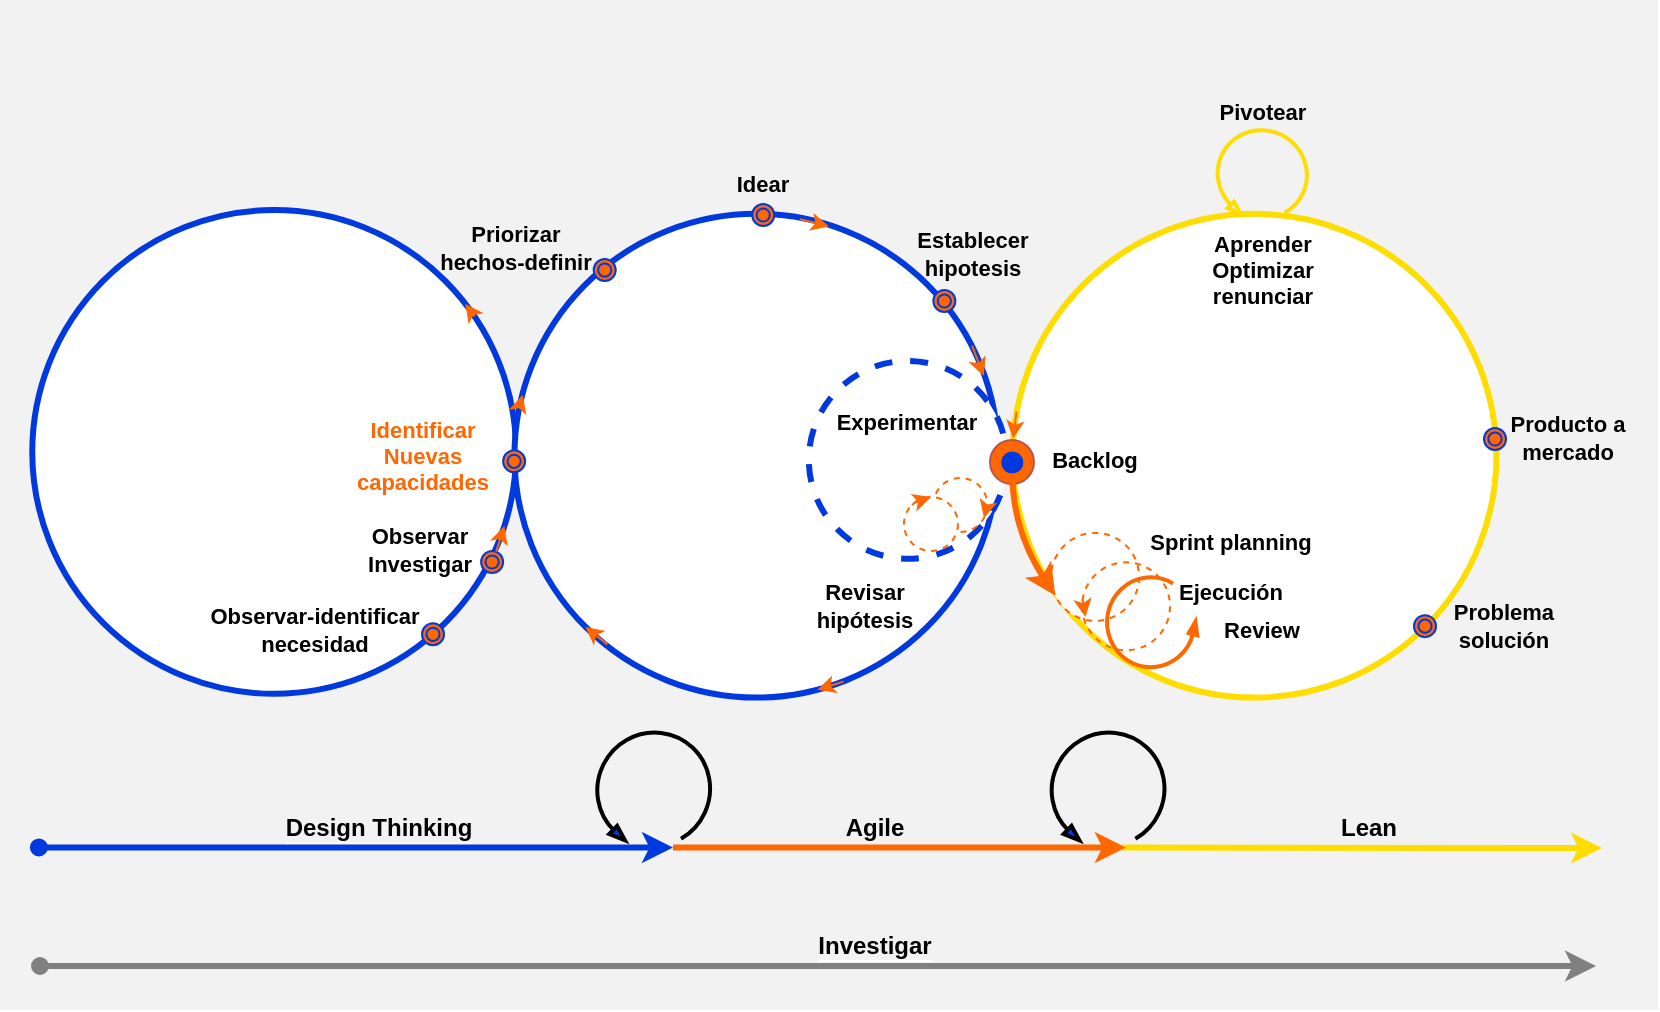 <mxfile version="20.6.0" type="github">
  <diagram id="FYH1bXy_glhNCS2Nh4BO" name="Estrategia nuevas capacidades">
    <mxGraphModel dx="3039" dy="989" grid="1" gridSize="10" guides="1" tooltips="1" connect="1" arrows="1" fold="1" page="1" pageScale="1" pageWidth="850" pageHeight="1100" math="0" shadow="0">
      <root>
        <mxCell id="0" />
        <mxCell id="1" parent="0" />
        <mxCell id="J7etCu1io9OXEMNCoHWa-114" value="" style="rounded=0;whiteSpace=wrap;html=1;labelBackgroundColor=none;fontFamily=Helvetica;fontSize=11;strokeColor=none;strokeWidth=2;fillColor=#f2f2f2;" parent="1" vertex="1">
          <mxGeometry x="-841" y="11" width="829" height="505" as="geometry" />
        </mxCell>
        <mxCell id="J7etCu1io9OXEMNCoHWa-94" value="" style="ellipse;whiteSpace=wrap;html=1;aspect=fixed;strokeColor=#003ADE;strokeWidth=3;" parent="1" vertex="1">
          <mxGeometry x="-824.87" y="116.001" width="241.902" height="241.902" as="geometry" />
        </mxCell>
        <mxCell id="J7etCu1io9OXEMNCoHWa-3" value="" style="ellipse;whiteSpace=wrap;html=1;aspect=fixed;strokeColor=#003ADE;strokeWidth=3;" parent="1" vertex="1">
          <mxGeometry x="-583.777" y="117.895" width="241.902" height="241.902" as="geometry" />
        </mxCell>
        <mxCell id="J7etCu1io9OXEMNCoHWa-2" value="" style="ellipse;whiteSpace=wrap;html=1;aspect=fixed;strokeColor=#ffdd00;strokeWidth=3;" parent="1" vertex="1">
          <mxGeometry x="-334.686" y="117.895" width="241.902" height="241.902" as="geometry" />
        </mxCell>
        <mxCell id="J7etCu1io9OXEMNCoHWa-9" value="" style="ellipse;whiteSpace=wrap;html=1;aspect=fixed;dashed=1;strokeColor=#003ADE;strokeWidth=3;" parent="1" vertex="1">
          <mxGeometry x="-436.587" y="191.447" width="98.96" height="98.96" as="geometry" />
        </mxCell>
        <mxCell id="J7etCu1io9OXEMNCoHWa-14" value="" style="ellipse;whiteSpace=wrap;html=1;aspect=fixed;fillColor=#ff6701;strokeColor=#b85450;" parent="1" vertex="1">
          <mxGeometry x="-346.008" y="231.053" width="21.991" height="21.991" as="geometry" />
        </mxCell>
        <mxCell id="J7etCu1io9OXEMNCoHWa-20" value="" style="ellipse;whiteSpace=wrap;html=1;aspect=fixed;dashed=1;strokeColor=#FF6701;" parent="1" vertex="1">
          <mxGeometry x="-315.438" y="277.447" width="43.982" height="43.982" as="geometry" />
        </mxCell>
        <mxCell id="J7etCu1io9OXEMNCoHWa-16" value="" style="ellipse;whiteSpace=wrap;html=1;aspect=fixed;dashed=1;fillColor=none;strokeColor=#FF6701;fontColor=#000000;" parent="1" vertex="1">
          <mxGeometry x="-299.983" y="292.158" width="43.982" height="43.982" as="geometry" />
        </mxCell>
        <mxCell id="J7etCu1io9OXEMNCoHWa-26" value="" style="verticalLabelPosition=bottom;html=1;verticalAlign=top;strokeWidth=2;shape=mxgraph.lean_mapping.physical_pull;pointerEvents=1;fontFamily=Helvetica;fontSize=12;fontColor=#000000;align=center;strokeColor=#FF6701;fillColor=#fa6800;" parent="1" vertex="1">
          <mxGeometry x="-287.661" y="299.474" width="45.289" height="45.263" as="geometry" />
        </mxCell>
        <mxCell id="J7etCu1io9OXEMNCoHWa-27" value="" style="ellipse;whiteSpace=wrap;html=1;aspect=fixed;fillColor=#003ADE;strokeColor=none;" parent="1" vertex="1">
          <mxGeometry x="-340.347" y="236.711" width="10.996" height="10.996" as="geometry" />
        </mxCell>
        <mxCell id="J7etCu1io9OXEMNCoHWa-32" value="" style="curved=1;endArrow=classic;html=1;rounded=0;exitX=0.5;exitY=1;exitDx=0;exitDy=0;entryX=0.047;entryY=0.711;entryDx=0;entryDy=0;entryPerimeter=0;strokeColor=#FF6701;fillColor=#fa6800;strokeWidth=3;" parent="1" source="J7etCu1io9OXEMNCoHWa-27" target="J7etCu1io9OXEMNCoHWa-20" edge="1">
          <mxGeometry width="50" height="50" relative="1" as="geometry">
            <mxPoint x="-346.008" y="366.842" as="sourcePoint" />
            <mxPoint x="-289.397" y="310.263" as="targetPoint" />
            <Array as="points">
              <mxPoint x="-334.686" y="276.316" />
            </Array>
          </mxGeometry>
        </mxCell>
        <mxCell id="J7etCu1io9OXEMNCoHWa-42" value="" style="endArrow=classic;html=1;rounded=0;strokeColor=#FF6701;entryX=0.525;entryY=-0.034;entryDx=0;entryDy=0;exitX=0.008;exitY=0.409;exitDx=0;exitDy=0;exitPerimeter=0;entryPerimeter=0;" parent="1" source="J7etCu1io9OXEMNCoHWa-2" target="J7etCu1io9OXEMNCoHWa-14" edge="1">
          <mxGeometry width="50" height="50" relative="1" as="geometry">
            <mxPoint x="-300.719" y="117.895" as="sourcePoint" />
            <mxPoint x="-244.107" y="61.316" as="targetPoint" />
          </mxGeometry>
        </mxCell>
        <mxCell id="J7etCu1io9OXEMNCoHWa-43" value="" style="endArrow=classic;html=1;rounded=0;strokeColor=#FF6701;entryX=0.038;entryY=0.621;entryDx=0;entryDy=0;exitX=0.008;exitY=0.409;exitDx=0;exitDy=0;exitPerimeter=0;entryPerimeter=0;" parent="1" target="J7etCu1io9OXEMNCoHWa-16" edge="1">
          <mxGeometry width="50" height="50" relative="1" as="geometry">
            <mxPoint x="-299.689" y="310.637" as="sourcePoint" />
            <mxPoint x="-296.412" y="319.779" as="targetPoint" />
          </mxGeometry>
        </mxCell>
        <mxCell id="J7etCu1io9OXEMNCoHWa-46" value="" style="verticalLabelPosition=bottom;html=1;verticalAlign=top;strokeWidth=2;shape=mxgraph.lean_mapping.physical_pull;pointerEvents=1;fontFamily=Helvetica;fontSize=12;fontColor=default;align=center;strokeColor=#FFDD00;fillColor=none;rotation=120;" parent="1" vertex="1">
          <mxGeometry x="-232.785" y="76.026" width="45.289" height="45.263" as="geometry" />
        </mxCell>
        <mxCell id="J7etCu1io9OXEMNCoHWa-53" value="" style="ellipse;shape=doubleEllipse;whiteSpace=wrap;html=1;aspect=fixed;strokeColor=#003ADE;fillColor=#FF6701;" parent="1" vertex="1">
          <mxGeometry x="-589.438" y="236.145" width="10.996" height="10.996" as="geometry" />
        </mxCell>
        <mxCell id="J7etCu1io9OXEMNCoHWa-54" value="" style="ellipse;shape=doubleEllipse;whiteSpace=wrap;html=1;aspect=fixed;strokeColor=#003ADE;fillColor=#FF6701;" parent="1" vertex="1">
          <mxGeometry x="-544.149" y="140.526" width="10.996" height="10.996" as="geometry" />
        </mxCell>
        <mxCell id="J7etCu1io9OXEMNCoHWa-55" value="" style="ellipse;shape=doubleEllipse;whiteSpace=wrap;html=1;aspect=fixed;strokeColor=#003ADE;fillColor=#FF6701;" parent="1" vertex="1">
          <mxGeometry x="-464.893" y="113.004" width="10.996" height="10.996" as="geometry" />
        </mxCell>
        <mxCell id="J7etCu1io9OXEMNCoHWa-56" value="" style="ellipse;shape=doubleEllipse;whiteSpace=wrap;html=1;aspect=fixed;strokeColor=#003ADE;fillColor=#FF6701;" parent="1" vertex="1">
          <mxGeometry x="-374.313" y="156.002" width="10.996" height="10.996" as="geometry" />
        </mxCell>
        <mxCell id="J7etCu1io9OXEMNCoHWa-63" value="Idear" style="text;html=1;strokeColor=none;fillColor=none;align=center;verticalAlign=middle;whiteSpace=wrap;rounded=0;fontSize=11;fontStyle=1;fontFamily=Helvetica;" parent="1" vertex="1">
          <mxGeometry x="-504.65" y="95" width="90.58" height="15.97" as="geometry" />
        </mxCell>
        <mxCell id="J7etCu1io9OXEMNCoHWa-64" value="Establecer hipotesis" style="text;html=1;strokeColor=none;fillColor=none;align=center;verticalAlign=middle;whiteSpace=wrap;rounded=0;fontSize=11;fontStyle=1;fontFamily=Helvetica;" parent="1" vertex="1">
          <mxGeometry x="-400.001" y="121.294" width="90.579" height="33.947" as="geometry" />
        </mxCell>
        <mxCell id="J7etCu1io9OXEMNCoHWa-66" value="Revisar hipótesis" style="text;html=1;strokeColor=none;fillColor=none;align=center;verticalAlign=middle;whiteSpace=wrap;rounded=0;fontSize=11;fontStyle=1;fontFamily=Helvetica;" parent="1" vertex="1">
          <mxGeometry x="-453.897" y="297.494" width="90.579" height="33.947" as="geometry" />
        </mxCell>
        <mxCell id="J7etCu1io9OXEMNCoHWa-67" value="Experimentar" style="text;html=1;strokeColor=none;fillColor=none;align=center;verticalAlign=middle;whiteSpace=wrap;rounded=0;fontSize=11;fontStyle=1;fontFamily=Helvetica;" parent="1" vertex="1">
          <mxGeometry x="-433.19" y="205.395" width="90.579" height="33.947" as="geometry" />
        </mxCell>
        <mxCell id="J7etCu1io9OXEMNCoHWa-68" value="Sprint planning" style="text;html=1;strokeColor=none;fillColor=none;align=center;verticalAlign=middle;whiteSpace=wrap;rounded=0;fontSize=11;fontStyle=1;fontFamily=Helvetica;" parent="1" vertex="1">
          <mxGeometry x="-271.46" y="272.55" width="90.58" height="19.29" as="geometry" />
        </mxCell>
        <mxCell id="J7etCu1io9OXEMNCoHWa-69" value="Backlog" style="text;html=1;strokeColor=none;fillColor=none;align=center;verticalAlign=middle;whiteSpace=wrap;rounded=0;fontSize=11;fontStyle=1;fontFamily=Helvetica;" parent="1" vertex="1">
          <mxGeometry x="-322.89" y="232.32" width="58.88" height="17.21" as="geometry" />
        </mxCell>
        <mxCell id="J7etCu1io9OXEMNCoHWa-70" value="Aprender&lt;br style=&quot;font-size: 11px;&quot;&gt;Optimizar&lt;br style=&quot;font-size: 11px;&quot;&gt;renunciar" style="text;html=1;strokeColor=none;fillColor=none;align=center;verticalAlign=middle;whiteSpace=wrap;rounded=0;fontSize=11;fontStyle=1;fontFamily=Helvetica;" parent="1" vertex="1">
          <mxGeometry x="-255.43" y="129.211" width="90.579" height="33.947" as="geometry" />
        </mxCell>
        <mxCell id="J7etCu1io9OXEMNCoHWa-71" value="&lt;b style=&quot;font-size: 11px;&quot;&gt;Pivotear&lt;/b&gt;" style="text;html=1;strokeColor=none;fillColor=none;align=center;verticalAlign=middle;whiteSpace=wrap;rounded=0;fontSize=11;" parent="1" vertex="1">
          <mxGeometry x="-255.43" y="50" width="90.579" height="33.947" as="geometry" />
        </mxCell>
        <mxCell id="J7etCu1io9OXEMNCoHWa-75" value="Ejecución" style="text;html=1;strokeColor=none;fillColor=none;align=center;verticalAlign=middle;whiteSpace=wrap;rounded=0;fontSize=11;fontStyle=1;fontFamily=Helvetica;" parent="1" vertex="1">
          <mxGeometry x="-271.46" y="297.49" width="90.58" height="18.24" as="geometry" />
        </mxCell>
        <mxCell id="J7etCu1io9OXEMNCoHWa-76" value="Review" style="text;html=1;strokeColor=none;fillColor=none;align=center;verticalAlign=middle;whiteSpace=wrap;rounded=0;fontSize=11;fontStyle=1;fontFamily=Helvetica;" parent="1" vertex="1">
          <mxGeometry x="-245.24" y="318.57" width="70.2" height="15.08" as="geometry" />
        </mxCell>
        <mxCell id="J7etCu1io9OXEMNCoHWa-77" value="Problema solución" style="text;html=1;strokeColor=none;fillColor=none;align=center;verticalAlign=middle;whiteSpace=wrap;rounded=0;fontSize=11;fontStyle=1;fontFamily=Helvetica;" parent="1" vertex="1">
          <mxGeometry x="-123" y="313.91" width="67.93" height="19.74" as="geometry" />
        </mxCell>
        <mxCell id="J7etCu1io9OXEMNCoHWa-79" value="Producto a mercado" style="text;html=1;strokeColor=none;fillColor=none;align=center;verticalAlign=middle;whiteSpace=wrap;rounded=0;fontSize=11;fontStyle=1;fontFamily=Helvetica;" parent="1" vertex="1">
          <mxGeometry x="-91" y="218.26" width="67.93" height="24.46" as="geometry" />
        </mxCell>
        <mxCell id="J7etCu1io9OXEMNCoHWa-87" value="&lt;span style=&quot;background-color: rgb(242, 242, 242);&quot;&gt;Design Thinking&lt;/span&gt;" style="endArrow=classic;html=1;rounded=0;fontSize=12;strokeColor=#003ADE;startArrow=oval;startFill=1;strokeWidth=3;fontStyle=1" parent="1" edge="1">
          <mxGeometry x="0.071" y="10" width="50" height="50" relative="1" as="geometry">
            <mxPoint x="-821.545" y="434.737" as="sourcePoint" />
            <mxPoint x="-504.521" y="434.737" as="targetPoint" />
            <mxPoint as="offset" />
          </mxGeometry>
        </mxCell>
        <mxCell id="J7etCu1io9OXEMNCoHWa-88" value="&lt;span style=&quot;font-size: 12px;&quot;&gt;Lean&lt;/span&gt;" style="endArrow=classic;html=1;rounded=0;fontSize=12;strokeColor=#FFDD00;labelBackgroundColor=none;strokeWidth=3;fontStyle=1" parent="1" edge="1">
          <mxGeometry x="0.025" y="10" width="50" height="50" relative="1" as="geometry">
            <mxPoint x="-280.339" y="434.737" as="sourcePoint" />
            <mxPoint x="-40" y="435" as="targetPoint" />
            <mxPoint as="offset" />
          </mxGeometry>
        </mxCell>
        <mxCell id="J7etCu1io9OXEMNCoHWa-89" value="" style="endArrow=classic;html=1;rounded=0;fontSize=9;strokeColor=#FF6701;strokeWidth=3;" parent="1" edge="1">
          <mxGeometry width="50" height="50" relative="1" as="geometry">
            <mxPoint x="-504.521" y="434.737" as="sourcePoint" />
            <mxPoint x="-278.074" y="434.737" as="targetPoint" />
          </mxGeometry>
        </mxCell>
        <mxCell id="J7etCu1io9OXEMNCoHWa-93" value="Agile" style="edgeLabel;html=1;align=center;verticalAlign=middle;resizable=0;points=[];fontSize=12;labelBackgroundColor=none;fontStyle=1" parent="J7etCu1io9OXEMNCoHWa-89" vertex="1" connectable="0">
          <mxGeometry x="-0.2" relative="1" as="geometry">
            <mxPoint x="10" y="-10" as="offset" />
          </mxGeometry>
        </mxCell>
        <mxCell id="J7etCu1io9OXEMNCoHWa-90" value="" style="verticalLabelPosition=bottom;html=1;verticalAlign=top;strokeWidth=2;shape=mxgraph.lean_mapping.physical_pull;pointerEvents=1;fontSize=9;fillColor=#003ADE;rotation=120;" parent="1" vertex="1">
          <mxGeometry x="-544.149" y="378.158" width="59.261" height="56.579" as="geometry" />
        </mxCell>
        <mxCell id="J7etCu1io9OXEMNCoHWa-91" value="" style="verticalLabelPosition=bottom;html=1;verticalAlign=top;strokeWidth=2;shape=mxgraph.lean_mapping.physical_pull;pointerEvents=1;fontSize=9;fillColor=#003ADE;rotation=120;" parent="1" vertex="1">
          <mxGeometry x="-316.955" y="378.158" width="59.261" height="56.579" as="geometry" />
        </mxCell>
        <mxCell id="J7etCu1io9OXEMNCoHWa-62" value="Priorizar hechos-definir" style="text;html=1;strokeColor=none;fillColor=none;align=center;verticalAlign=middle;whiteSpace=wrap;rounded=0;fontSize=11;fontStyle=1;fontFamily=Helvetica;" parent="1" vertex="1">
          <mxGeometry x="-621.81" y="118.05" width="77.73" height="33.95" as="geometry" />
        </mxCell>
        <mxCell id="J7etCu1io9OXEMNCoHWa-61" value="Observar-identificar necesidad" style="text;html=1;strokeColor=none;fillColor=none;align=center;verticalAlign=middle;whiteSpace=wrap;rounded=0;fontSize=11;fontStyle=1;fontFamily=Helvetica;" parent="1" vertex="1">
          <mxGeometry x="-755" y="316.47" width="143" height="19.27" as="geometry" />
        </mxCell>
        <mxCell id="J7etCu1io9OXEMNCoHWa-47" value="Identificar Nuevas capacidades" style="text;html=1;strokeColor=none;fillColor=none;align=center;verticalAlign=middle;whiteSpace=wrap;rounded=0;fontSize=11;fontStyle=1;fontFamily=Helvetica;fontColor=#FF6701;" parent="1" vertex="1">
          <mxGeometry x="-665" y="220.78" width="71.03" height="36.13" as="geometry" />
        </mxCell>
        <mxCell id="J7etCu1io9OXEMNCoHWa-51" value="" style="ellipse;shape=doubleEllipse;whiteSpace=wrap;html=1;aspect=fixed;strokeColor=#003ADE;fillColor=#FF6701;" parent="1" vertex="1">
          <mxGeometry x="-629.996" y="322.652" width="10.996" height="10.996" as="geometry" />
        </mxCell>
        <mxCell id="J7etCu1io9OXEMNCoHWa-97" value="" style="ellipse;shape=doubleEllipse;whiteSpace=wrap;html=1;aspect=fixed;strokeColor=#003ADE;fillColor=#FF6701;" parent="1" vertex="1">
          <mxGeometry x="-600.437" y="286.502" width="10.996" height="10.996" as="geometry" />
        </mxCell>
        <mxCell id="J7etCu1io9OXEMNCoHWa-98" value="Observar Investigar" style="text;html=1;strokeColor=none;fillColor=none;align=center;verticalAlign=middle;whiteSpace=wrap;rounded=0;fontSize=11;fontStyle=1;fontFamily=Helvetica;" parent="1" vertex="1">
          <mxGeometry x="-667.97" y="269.36" width="74" height="33.95" as="geometry" />
        </mxCell>
        <mxCell id="J7etCu1io9OXEMNCoHWa-99" value="" style="endArrow=classic;html=1;rounded=0;fontSize=9;strokeColor=#FF6701;exitX=0.959;exitY=0.706;exitDx=0;exitDy=0;exitPerimeter=0;entryX=0.976;entryY=0.653;entryDx=0;entryDy=0;entryPerimeter=0;" parent="1" source="J7etCu1io9OXEMNCoHWa-94" target="J7etCu1io9OXEMNCoHWa-94" edge="1">
          <mxGeometry width="50" height="50" relative="1" as="geometry">
            <mxPoint x="-605.289" y="314.789" as="sourcePoint" />
            <mxPoint x="-593.967" y="303.474" as="targetPoint" />
          </mxGeometry>
        </mxCell>
        <mxCell id="J7etCu1io9OXEMNCoHWa-100" value="" style="endArrow=classic;html=1;rounded=0;fontSize=9;strokeColor=#FF6701;exitX=0.011;exitY=0.395;exitDx=0;exitDy=0;exitPerimeter=0;entryX=0.976;entryY=0.653;entryDx=0;entryDy=0;entryPerimeter=0;" parent="1" source="J7etCu1io9OXEMNCoHWa-3" edge="1">
          <mxGeometry width="50" height="50" relative="1" as="geometry">
            <mxPoint x="-582.643" y="216.727" as="sourcePoint" />
            <mxPoint x="-579.667" y="208.421" as="targetPoint" />
          </mxGeometry>
        </mxCell>
        <mxCell id="J7etCu1io9OXEMNCoHWa-101" value="" style="endArrow=classic;html=1;rounded=0;fontSize=9;strokeColor=#FF6701;entryX=0.895;entryY=0.194;entryDx=0;entryDy=0;entryPerimeter=0;exitX=0.914;exitY=0.22;exitDx=0;exitDy=0;exitPerimeter=0;" parent="1" source="J7etCu1io9OXEMNCoHWa-94" target="J7etCu1io9OXEMNCoHWa-94" edge="1">
          <mxGeometry width="50" height="50" relative="1" as="geometry">
            <mxPoint x="-607.554" y="177.122" as="sourcePoint" />
            <mxPoint x="-617.744" y="174.474" as="targetPoint" />
            <Array as="points" />
          </mxGeometry>
        </mxCell>
        <mxCell id="J7etCu1io9OXEMNCoHWa-106" value="" style="ellipse;shape=doubleEllipse;whiteSpace=wrap;html=1;aspect=fixed;strokeColor=#003ADE;fillColor=#FF6701;" parent="1" vertex="1">
          <mxGeometry x="-133.999" y="318.567" width="10.996" height="10.996" as="geometry" />
        </mxCell>
        <mxCell id="J7etCu1io9OXEMNCoHWa-107" value="" style="ellipse;shape=doubleEllipse;whiteSpace=wrap;html=1;aspect=fixed;strokeColor=#003ADE;fillColor=#FF6701;" parent="1" vertex="1">
          <mxGeometry x="-98.996" y="224.991" width="10.996" height="10.996" as="geometry" />
        </mxCell>
        <mxCell id="J7etCu1io9OXEMNCoHWa-110" value="&lt;span style=&quot;background-color: rgb(242, 242, 242);&quot;&gt;Investigar&lt;/span&gt;" style="endArrow=classic;html=1;rounded=0;fontSize=12;strokeColor=#808080;startArrow=oval;startFill=1;strokeWidth=3;fontStyle=1" parent="1" edge="1">
          <mxGeometry x="0.071" y="10" width="50" height="50" relative="1" as="geometry">
            <mxPoint x="-821" y="494" as="sourcePoint" />
            <mxPoint x="-43" y="494" as="targetPoint" />
            <mxPoint as="offset" />
          </mxGeometry>
        </mxCell>
        <mxCell id="J7etCu1io9OXEMNCoHWa-115" value="" style="endArrow=classic;html=1;rounded=0;fontSize=9;strokeColor=#FF6701;exitX=0.946;exitY=0.273;exitDx=0;exitDy=0;exitPerimeter=0;entryX=0.97;entryY=0.335;entryDx=0;entryDy=0;entryPerimeter=0;" parent="1" source="J7etCu1io9OXEMNCoHWa-3" target="J7etCu1io9OXEMNCoHWa-3" edge="1">
          <mxGeometry width="50" height="50" relative="1" as="geometry">
            <mxPoint x="-456.996" y="244.876" as="sourcePoint" />
            <mxPoint x="-455.547" y="239.851" as="targetPoint" />
          </mxGeometry>
        </mxCell>
        <mxCell id="J7etCu1io9OXEMNCoHWa-117" value="" style="endArrow=classic;html=1;rounded=0;fontSize=9;strokeColor=#FF6701;exitX=0.68;exitY=0.967;exitDx=0;exitDy=0;exitPerimeter=0;entryX=0.626;entryY=0.984;entryDx=0;entryDy=0;entryPerimeter=0;" parent="1" source="J7etCu1io9OXEMNCoHWa-3" target="J7etCu1io9OXEMNCoHWa-3" edge="1">
          <mxGeometry width="50" height="50" relative="1" as="geometry">
            <mxPoint x="-344.937" y="193.934" as="sourcePoint" />
            <mxPoint x="-339.132" y="208.932" as="targetPoint" />
          </mxGeometry>
        </mxCell>
        <mxCell id="J7etCu1io9OXEMNCoHWa-118" value="" style="endArrow=classic;html=1;rounded=0;fontSize=9;strokeColor=#FF6701;exitX=0.192;exitY=0.89;exitDx=0;exitDy=0;exitPerimeter=0;entryX=0;entryY=1;entryDx=0;entryDy=0;" parent="1" source="J7etCu1io9OXEMNCoHWa-3" target="J7etCu1io9OXEMNCoHWa-3" edge="1">
          <mxGeometry width="50" height="50" relative="1" as="geometry">
            <mxPoint x="-334.937" y="203.934" as="sourcePoint" />
            <mxPoint x="-329.132" y="218.932" as="targetPoint" />
          </mxGeometry>
        </mxCell>
        <mxCell id="J7etCu1io9OXEMNCoHWa-119" value="" style="endArrow=classic;html=1;rounded=0;fontSize=9;strokeColor=#FF6701;exitX=0.59;exitY=0.011;exitDx=0;exitDy=0;exitPerimeter=0;entryX=0.65;entryY=0.026;entryDx=0;entryDy=0;entryPerimeter=0;" parent="1" source="J7etCu1io9OXEMNCoHWa-3" target="J7etCu1io9OXEMNCoHWa-3" edge="1">
          <mxGeometry width="50" height="50" relative="1" as="geometry">
            <mxPoint x="-324.937" y="213.934" as="sourcePoint" />
            <mxPoint x="-319.132" y="228.932" as="targetPoint" />
          </mxGeometry>
        </mxCell>
        <mxCell id="J7etCu1io9OXEMNCoHWa-134" value="" style="ellipse;whiteSpace=wrap;html=1;aspect=fixed;dashed=1;strokeColor=#FF6701;" parent="1" vertex="1">
          <mxGeometry x="-374.31" y="250.01" width="26.98" height="26.98" as="geometry" />
        </mxCell>
        <mxCell id="J7etCu1io9OXEMNCoHWa-135" value="" style="ellipse;whiteSpace=wrap;html=1;aspect=fixed;dashed=1;strokeColor=#FF6701;" parent="1" vertex="1">
          <mxGeometry x="-389" y="259.52" width="26.98" height="26.98" as="geometry" />
        </mxCell>
        <mxCell id="J7etCu1io9OXEMNCoHWa-139" value="" style="endArrow=classic;html=1;rounded=0;strokeColor=#FF6701;entryX=0.952;entryY=0.731;entryDx=0;entryDy=0;entryPerimeter=0;exitX=1;exitY=0.5;exitDx=0;exitDy=0;" parent="1" source="J7etCu1io9OXEMNCoHWa-134" target="J7etCu1io9OXEMNCoHWa-134" edge="1">
          <mxGeometry width="50" height="50" relative="1" as="geometry">
            <mxPoint x="-349" y="270" as="sourcePoint" />
            <mxPoint x="-389.002" y="259.521" as="targetPoint" />
            <Array as="points">
              <mxPoint x="-349" y="270" />
            </Array>
          </mxGeometry>
        </mxCell>
        <mxCell id="J7etCu1io9OXEMNCoHWa-141" value="" style="endArrow=classic;html=1;rounded=0;strokeColor=#FF6701;entryX=0.5;entryY=0;entryDx=0;entryDy=0;exitX=0;exitY=0;exitDx=0;exitDy=0;" parent="1" source="J7etCu1io9OXEMNCoHWa-135" target="J7etCu1io9OXEMNCoHWa-135" edge="1">
          <mxGeometry width="50" height="50" relative="1" as="geometry">
            <mxPoint x="-352.02" y="283.01" as="sourcePoint" />
            <mxPoint x="-356.625" y="293.682" as="targetPoint" />
            <Array as="points">
              <mxPoint x="-383" y="262" />
            </Array>
          </mxGeometry>
        </mxCell>
      </root>
    </mxGraphModel>
  </diagram>
</mxfile>

